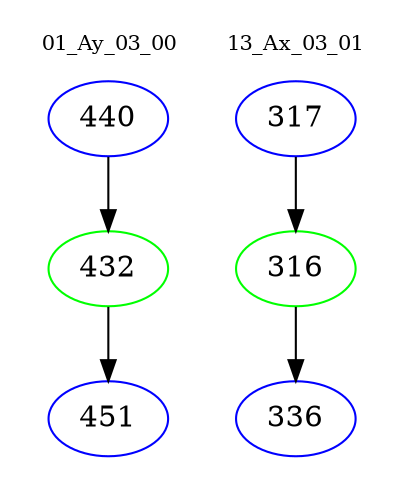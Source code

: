 digraph{
subgraph cluster_0 {
color = white
label = "01_Ay_03_00";
fontsize=10;
T0_440 [label="440", color="blue"]
T0_440 -> T0_432 [color="black"]
T0_432 [label="432", color="green"]
T0_432 -> T0_451 [color="black"]
T0_451 [label="451", color="blue"]
}
subgraph cluster_1 {
color = white
label = "13_Ax_03_01";
fontsize=10;
T1_317 [label="317", color="blue"]
T1_317 -> T1_316 [color="black"]
T1_316 [label="316", color="green"]
T1_316 -> T1_336 [color="black"]
T1_336 [label="336", color="blue"]
}
}
